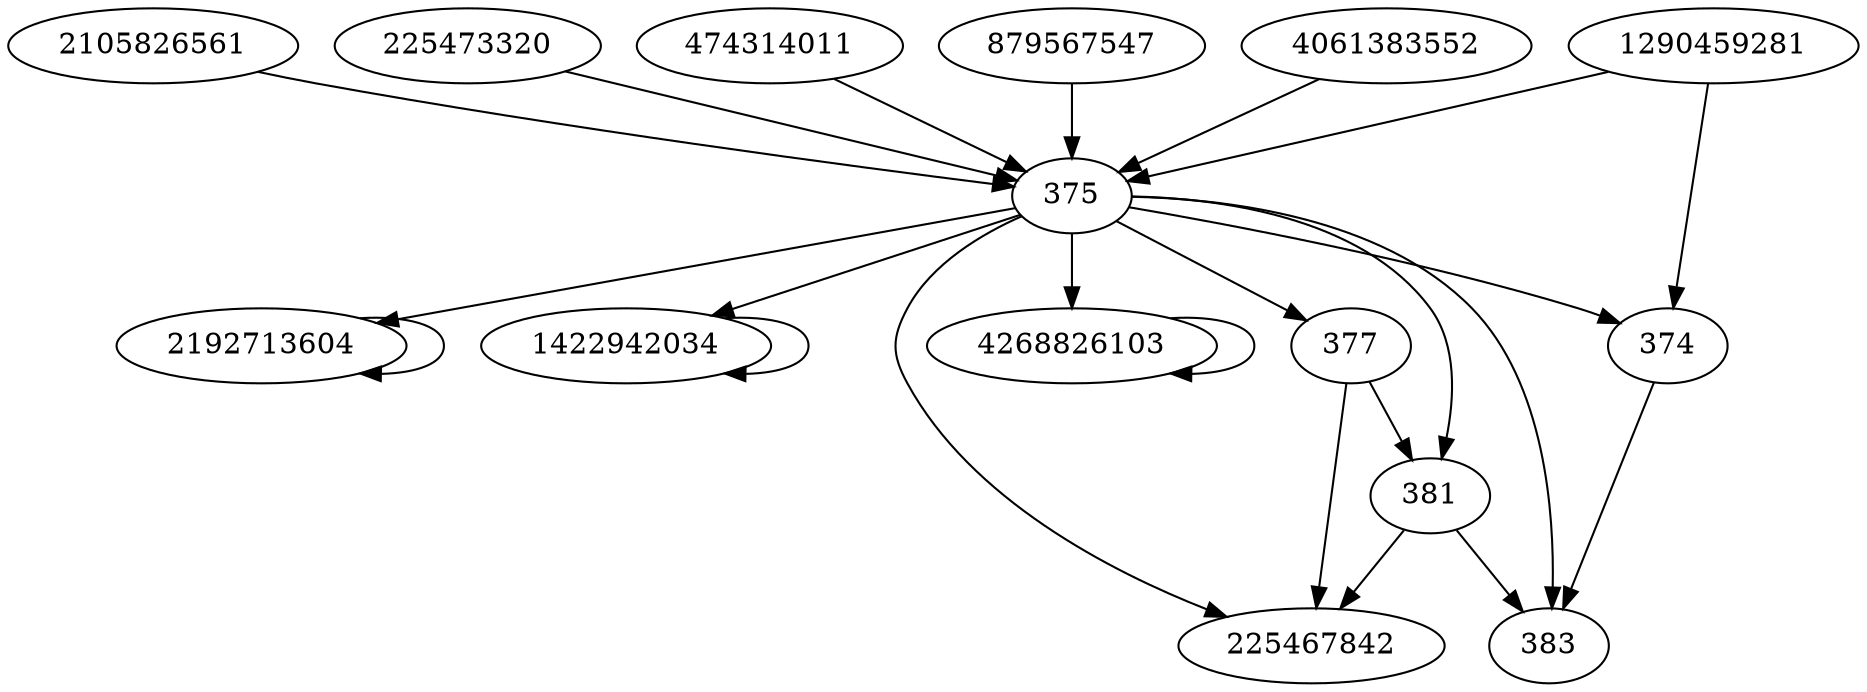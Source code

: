 digraph  {
4061383552;
2105826561;
225467842;
2192713604;
225473320;
1290459281;
1422942034;
381;
374;
4268826103;
377;
474314011;
375;
879567547;
383;
4061383552 -> 375;
2105826561 -> 375;
2192713604 -> 2192713604;
225473320 -> 375;
1290459281 -> 374;
1290459281 -> 375;
1422942034 -> 1422942034;
381 -> 225467842;
381 -> 383;
374 -> 383;
4268826103 -> 4268826103;
377 -> 225467842;
377 -> 381;
474314011 -> 375;
375 -> 225467842;
375 -> 381;
375 -> 374;
375 -> 1422942034;
375 -> 4268826103;
375 -> 2192713604;
375 -> 377;
375 -> 383;
879567547 -> 375;
}
